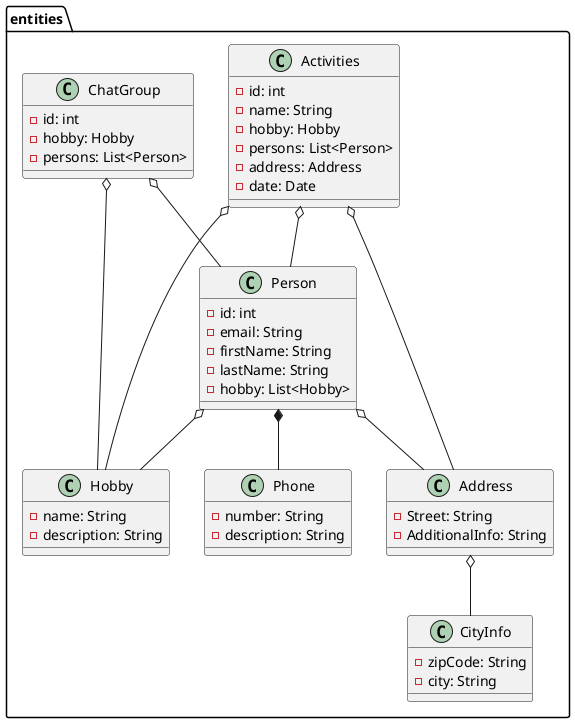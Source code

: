 @startuml
'https://plantuml.com/class-diagram

package entities {
    class Activities {
     - id: int
     - name: String
     - hobby: Hobby
     - persons: List<Person>
     - address: Address
     - date: Date
    }
    class ChatGroup {
         - id: int
         - hobby: Hobby
         - persons: List<Person>
        }
    class Person {
     - id: int
     - email: String
     - firstName: String
     - lastName: String
     - hobby: List<Hobby>

    }
    class Hobby {
     - name: String
     - description: String
    }
    class Phone {
     - number: String
     - description: String
    }
    class Address {
     - Street: String
     - AdditionalInfo: String
    }
    class CityInfo {
     - zipCode: String
     - city: String
    }

}



Person o-- Hobby
Person *-- Phone
Person o-- Address
Address o-- CityInfo
Activities o-- Person
Activities o-- Hobby
Activities o-- Address
ChatGroup o-- Person
ChatGroup o-- Hobby


@enduml
